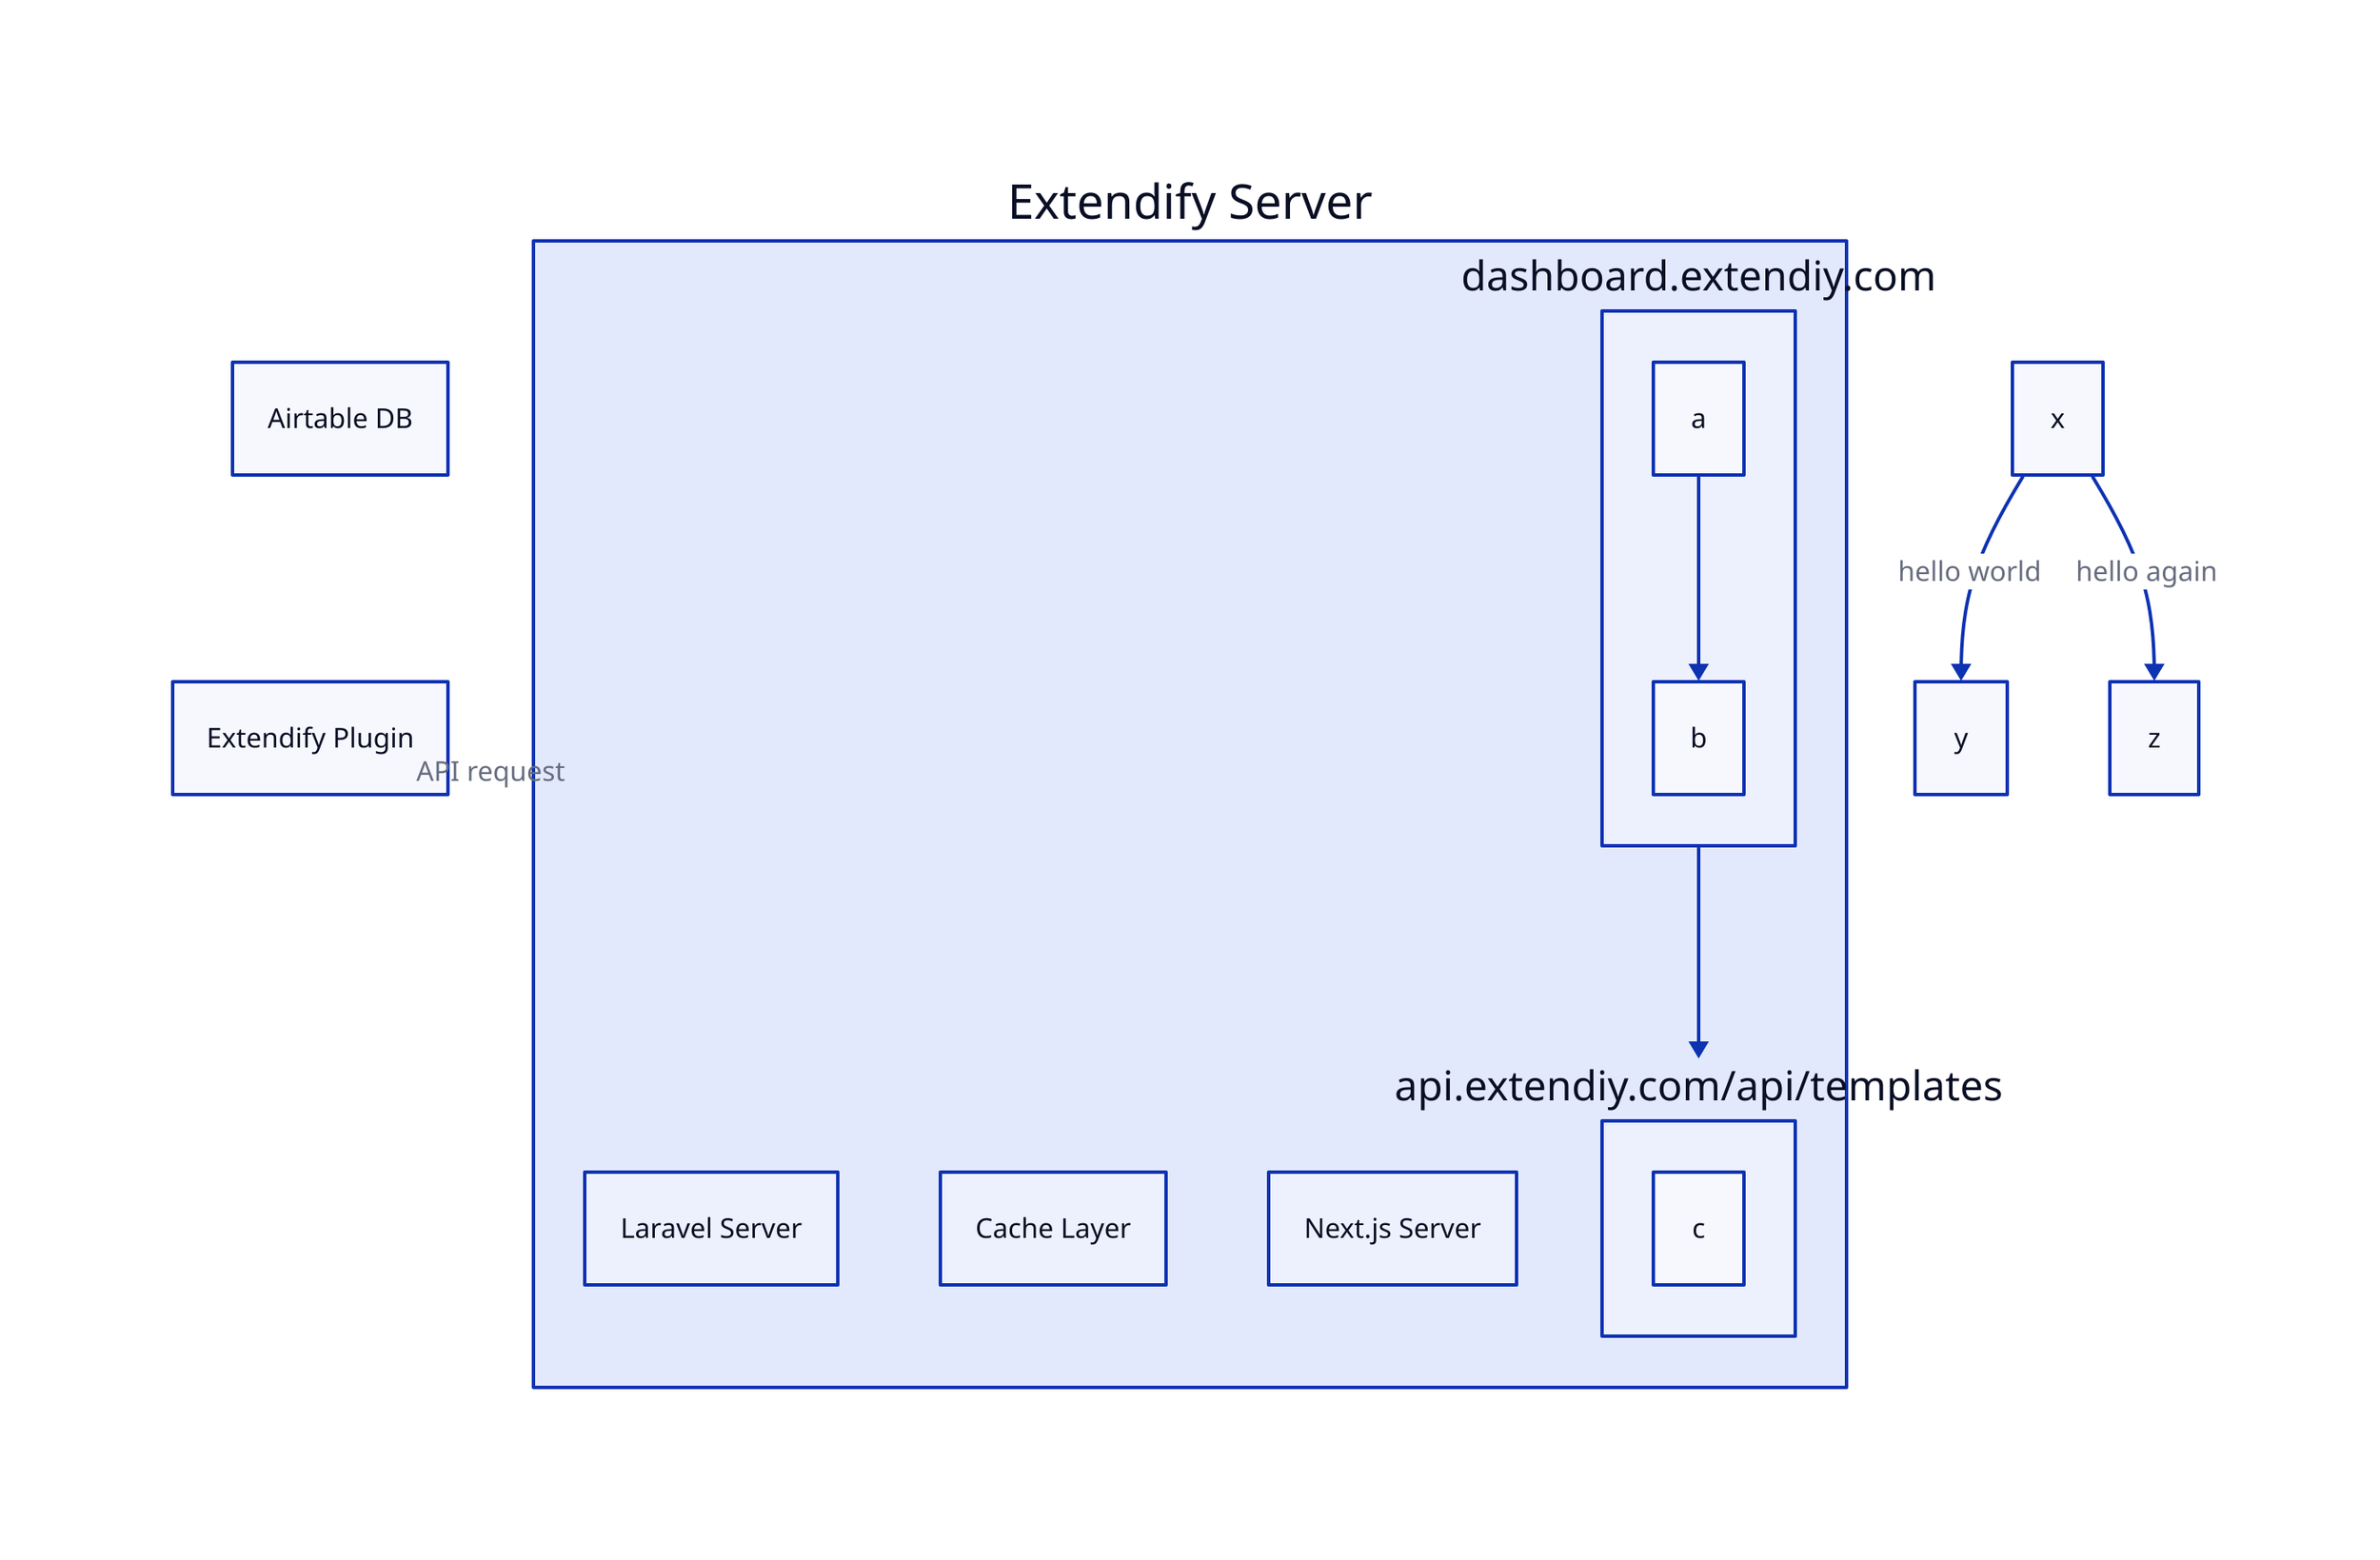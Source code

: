 a: Extendify Plugin
e: Airtable DB

extendifyServer: Extendify Server {
  a: Laravel Server
  b: Cache Layer
  c: Next.js Server

  dashboardServer: dashboard.extendiy.com {
    a -> b
  }

  apiServer: api.extendiy.com/api/templates {
    c
  }

  dashboardServer -> apiServer
}

a -> extendifyServer: API request
x -> y: hello world
x -> z: hello again
